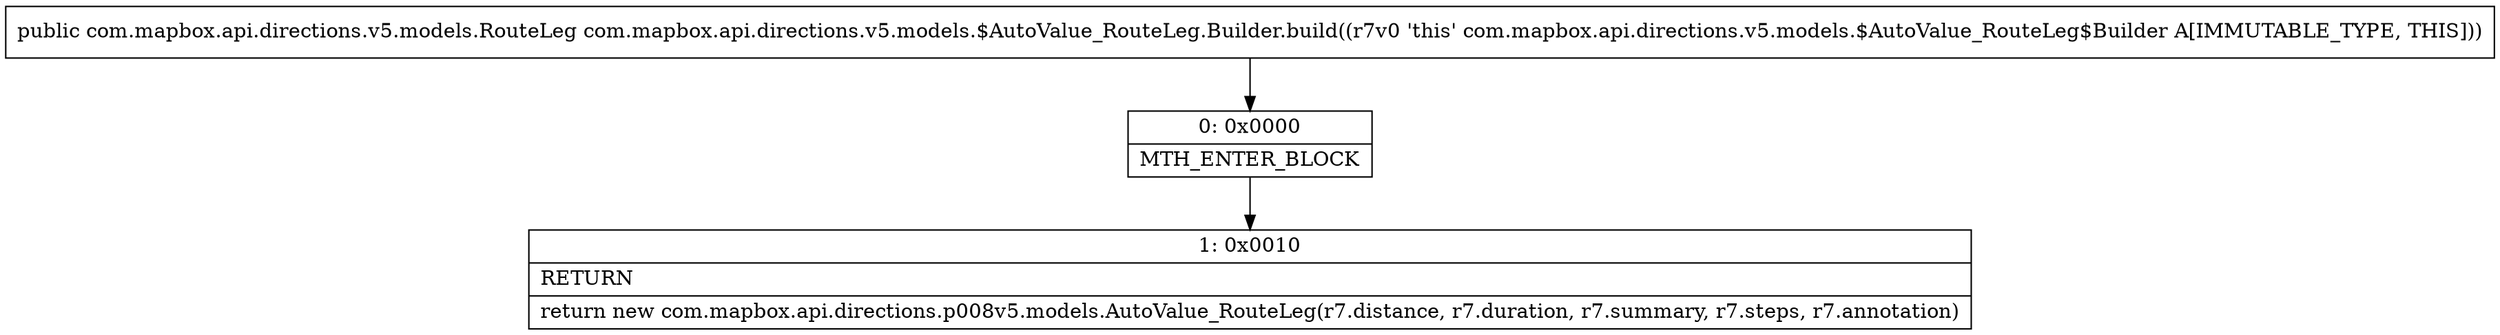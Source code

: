 digraph "CFG forcom.mapbox.api.directions.v5.models.$AutoValue_RouteLeg.Builder.build()Lcom\/mapbox\/api\/directions\/v5\/models\/RouteLeg;" {
Node_0 [shape=record,label="{0\:\ 0x0000|MTH_ENTER_BLOCK\l}"];
Node_1 [shape=record,label="{1\:\ 0x0010|RETURN\l|return new com.mapbox.api.directions.p008v5.models.AutoValue_RouteLeg(r7.distance, r7.duration, r7.summary, r7.steps, r7.annotation)\l}"];
MethodNode[shape=record,label="{public com.mapbox.api.directions.v5.models.RouteLeg com.mapbox.api.directions.v5.models.$AutoValue_RouteLeg.Builder.build((r7v0 'this' com.mapbox.api.directions.v5.models.$AutoValue_RouteLeg$Builder A[IMMUTABLE_TYPE, THIS])) }"];
MethodNode -> Node_0;
Node_0 -> Node_1;
}

